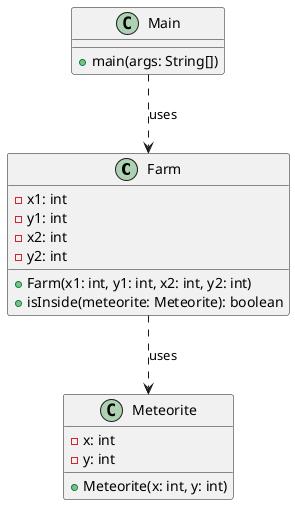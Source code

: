 @startuml
class Farm {
    - x1: int
    - y1: int
    - x2: int
    - y2: int
    + Farm(x1: int, y1: int, x2: int, y2: int)
    + isInside(meteorite: Meteorite): boolean
}

class Meteorite {
    - x: int
    - y: int
    + Meteorite(x: int, y: int)
}

class Main {
    + main(args: String[])
}

Farm ..> Meteorite : uses
Main ..> Farm : uses
@enduml